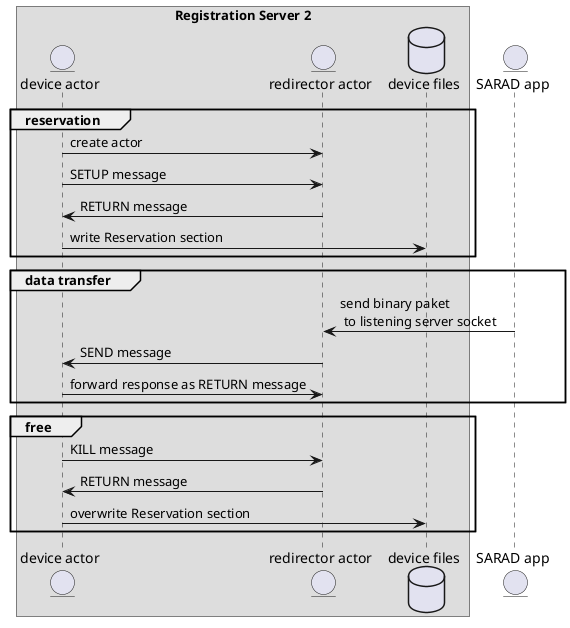 @startuml
box "Registration Server 2"
	      entity "device actor" as deviceactor
        entity "redirector actor" as redirector
        database "device files" as files
end box
entity "SARAD app" as app

group reservation
        deviceactor -> redirector: create actor
        deviceactor -> redirector: SETUP message
        deviceactor <- redirector: RETURN message
        deviceactor -> files: write Reservation section
end
group data transfer
	      app -> redirector: send binary paket\n to listening server socket
        redirector -> deviceactor: SEND message
        deviceactor -> redirector: forward response as RETURN message
end
group free
        deviceactor -> redirector: KILL message
        deviceactor <- redirector: RETURN message
        deviceactor -> files: overwrite Reservation section
end
@enduml
